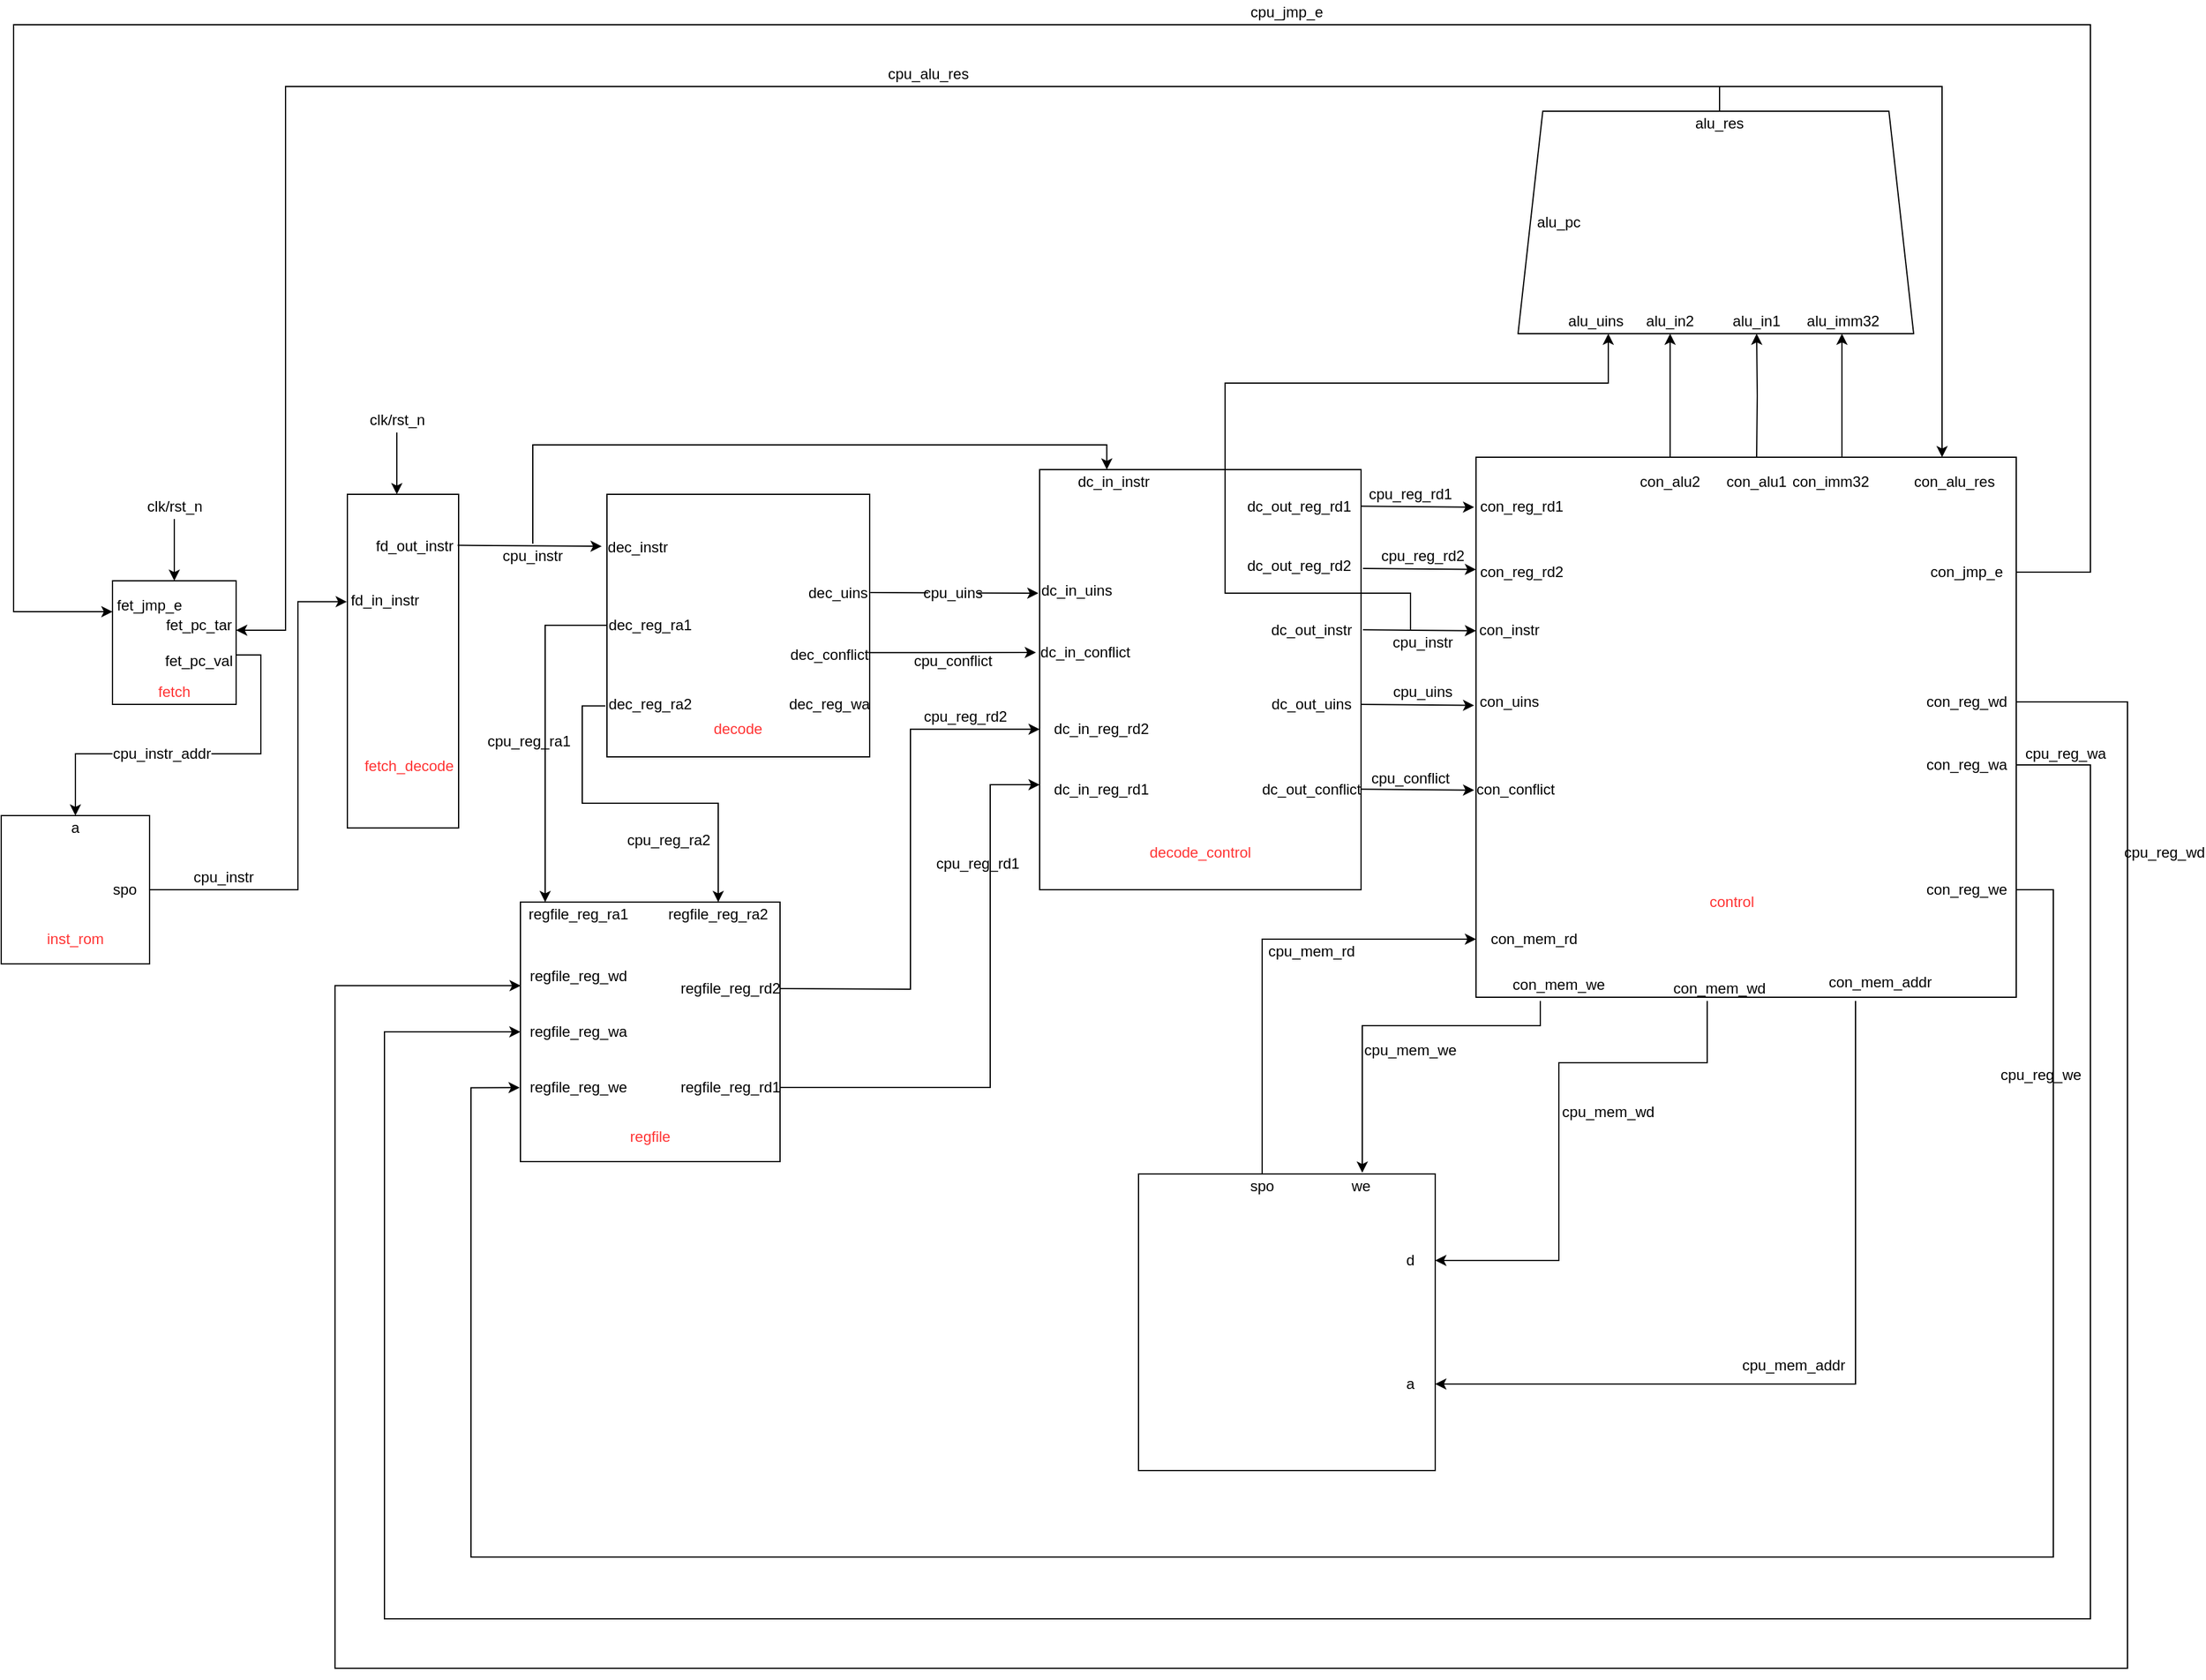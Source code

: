 <mxfile version="15.0.4" type="github">
  <diagram id="tooN1c1qDwqxYIr9J-vJ" name="Page-1">
    <mxGraphModel dx="2466" dy="2239" grid="1" gridSize="10" guides="1" tooltips="1" connect="1" arrows="1" fold="1" page="1" pageScale="1" pageWidth="827" pageHeight="1169" math="0" shadow="0">
      <root>
        <mxCell id="0" />
        <mxCell id="1" parent="0" />
        <mxCell id="MbVRnHVSaUQfbClzgoed-588" value="" style="shape=trapezoid;perimeter=trapezoidPerimeter;whiteSpace=wrap;html=1;fixedSize=1;fillColor=#FFFFFF;" vertex="1" parent="1">
          <mxGeometry x="1397" y="-300" width="320" height="180" as="geometry" />
        </mxCell>
        <mxCell id="MbVRnHVSaUQfbClzgoed-1" value="" style="whiteSpace=wrap;html=1;aspect=fixed;" vertex="1" parent="1">
          <mxGeometry x="260" y="80" width="100" height="100" as="geometry" />
        </mxCell>
        <mxCell id="MbVRnHVSaUQfbClzgoed-458" style="edgeStyle=orthogonalEdgeStyle;rounded=0;orthogonalLoop=1;jettySize=auto;html=1;entryX=0.5;entryY=0;entryDx=0;entryDy=0;" edge="1" parent="1" target="MbVRnHVSaUQfbClzgoed-446">
          <mxGeometry relative="1" as="geometry">
            <mxPoint x="360" y="140" as="sourcePoint" />
            <Array as="points">
              <mxPoint x="360" y="140" />
              <mxPoint x="380" y="140" />
              <mxPoint x="380" y="220" />
              <mxPoint x="230" y="220" />
            </Array>
          </mxGeometry>
        </mxCell>
        <mxCell id="MbVRnHVSaUQfbClzgoed-437" value="fet_pc_val" style="text;html=1;strokeColor=none;fillColor=none;align=center;verticalAlign=middle;whiteSpace=wrap;rounded=0;" vertex="1" parent="1">
          <mxGeometry x="310" y="135" width="40" height="20" as="geometry" />
        </mxCell>
        <mxCell id="MbVRnHVSaUQfbClzgoed-438" value="" style="endArrow=classic;html=1;entryX=0.5;entryY=0;entryDx=0;entryDy=0;" edge="1" parent="1" source="MbVRnHVSaUQfbClzgoed-439" target="MbVRnHVSaUQfbClzgoed-1">
          <mxGeometry width="50" height="50" relative="1" as="geometry">
            <mxPoint x="325" y="40" as="sourcePoint" />
            <mxPoint x="350" y="20" as="targetPoint" />
          </mxGeometry>
        </mxCell>
        <mxCell id="MbVRnHVSaUQfbClzgoed-439" value="clk/rst_n" style="text;html=1;align=center;verticalAlign=middle;resizable=0;points=[];autosize=1;strokeColor=none;" vertex="1" parent="1">
          <mxGeometry x="280" y="10" width="60" height="20" as="geometry" />
        </mxCell>
        <mxCell id="MbVRnHVSaUQfbClzgoed-440" value="&lt;font color=&quot;#ff3333&quot;&gt;fetch&lt;/font&gt;" style="text;html=1;strokeColor=none;fillColor=none;align=center;verticalAlign=middle;whiteSpace=wrap;rounded=0;" vertex="1" parent="1">
          <mxGeometry x="290" y="160" width="40" height="20" as="geometry" />
        </mxCell>
        <mxCell id="MbVRnHVSaUQfbClzgoed-442" value="" style="rounded=0;whiteSpace=wrap;html=1;" vertex="1" parent="1">
          <mxGeometry x="450" y="10" width="90" height="270" as="geometry" />
        </mxCell>
        <mxCell id="MbVRnHVSaUQfbClzgoed-443" value="&lt;span style=&quot;color: rgb(255 , 51 , 51)&quot;&gt;fetch_decode&lt;/span&gt;" style="text;html=1;strokeColor=none;fillColor=none;align=center;verticalAlign=middle;whiteSpace=wrap;rounded=0;" vertex="1" parent="1">
          <mxGeometry x="480" y="220" width="40" height="20" as="geometry" />
        </mxCell>
        <mxCell id="MbVRnHVSaUQfbClzgoed-444" value="fd_in_instr" style="text;html=1;strokeColor=none;fillColor=none;align=center;verticalAlign=middle;whiteSpace=wrap;rounded=0;" vertex="1" parent="1">
          <mxGeometry x="456" y="86" width="49" height="20" as="geometry" />
        </mxCell>
        <mxCell id="MbVRnHVSaUQfbClzgoed-446" value="" style="whiteSpace=wrap;html=1;aspect=fixed;" vertex="1" parent="1">
          <mxGeometry x="170" y="270" width="120" height="120" as="geometry" />
        </mxCell>
        <mxCell id="MbVRnHVSaUQfbClzgoed-448" value="&lt;span style=&quot;color: rgb(255 , 51 , 51)&quot;&gt;inst_rom&lt;/span&gt;" style="text;html=1;strokeColor=none;fillColor=none;align=center;verticalAlign=middle;whiteSpace=wrap;rounded=0;" vertex="1" parent="1">
          <mxGeometry x="210" y="360" width="40" height="20" as="geometry" />
        </mxCell>
        <mxCell id="MbVRnHVSaUQfbClzgoed-449" value="&lt;span style=&quot;background-color: rgb(255 , 255 , 255)&quot;&gt;cpu_instr&lt;/span&gt;" style="text;html=1;strokeColor=none;fillColor=none;align=center;verticalAlign=middle;whiteSpace=wrap;rounded=0;" vertex="1" parent="1">
          <mxGeometry x="330" y="310" width="40" height="20" as="geometry" />
        </mxCell>
        <mxCell id="MbVRnHVSaUQfbClzgoed-450" value="" style="endArrow=classic;html=1;entryX=0.5;entryY=0;entryDx=0;entryDy=0;" edge="1" parent="1" source="MbVRnHVSaUQfbClzgoed-451">
          <mxGeometry width="50" height="50" relative="1" as="geometry">
            <mxPoint x="505" y="-30" as="sourcePoint" />
            <mxPoint x="490" y="10" as="targetPoint" />
          </mxGeometry>
        </mxCell>
        <mxCell id="MbVRnHVSaUQfbClzgoed-451" value="clk/rst_n" style="text;html=1;align=center;verticalAlign=middle;resizable=0;points=[];autosize=1;strokeColor=none;" vertex="1" parent="1">
          <mxGeometry x="460" y="-60" width="60" height="20" as="geometry" />
        </mxCell>
        <mxCell id="MbVRnHVSaUQfbClzgoed-454" value="fd_out_instr" style="text;html=1;strokeColor=none;fillColor=none;align=center;verticalAlign=middle;whiteSpace=wrap;rounded=0;" vertex="1" parent="1">
          <mxGeometry x="489" y="40" width="31" height="23" as="geometry" />
        </mxCell>
        <mxCell id="MbVRnHVSaUQfbClzgoed-501" style="edgeStyle=orthogonalEdgeStyle;rounded=0;orthogonalLoop=1;jettySize=auto;html=1;exitX=1;exitY=0.5;exitDx=0;exitDy=0;entryX=-0.005;entryY=0.322;entryDx=0;entryDy=0;entryPerimeter=0;" edge="1" parent="1" source="MbVRnHVSaUQfbClzgoed-459" target="MbVRnHVSaUQfbClzgoed-442">
          <mxGeometry relative="1" as="geometry">
            <Array as="points">
              <mxPoint x="410" y="330" />
              <mxPoint x="410" y="97" />
            </Array>
          </mxGeometry>
        </mxCell>
        <mxCell id="MbVRnHVSaUQfbClzgoed-459" value="spo" style="text;html=1;strokeColor=none;fillColor=none;align=center;verticalAlign=middle;whiteSpace=wrap;rounded=0;" vertex="1" parent="1">
          <mxGeometry x="250" y="320" width="40" height="20" as="geometry" />
        </mxCell>
        <mxCell id="MbVRnHVSaUQfbClzgoed-460" value="a" style="text;html=1;strokeColor=none;fillColor=none;align=center;verticalAlign=middle;whiteSpace=wrap;rounded=0;" vertex="1" parent="1">
          <mxGeometry x="210" y="270" width="40" height="20" as="geometry" />
        </mxCell>
        <mxCell id="MbVRnHVSaUQfbClzgoed-461" value="&lt;span style=&quot;background-color: rgb(255 , 255 , 255)&quot;&gt;cpu_instr_addr&lt;/span&gt;" style="text;html=1;strokeColor=none;fillColor=none;align=center;verticalAlign=middle;whiteSpace=wrap;rounded=0;" vertex="1" parent="1">
          <mxGeometry x="280" y="210" width="40" height="20" as="geometry" />
        </mxCell>
        <mxCell id="MbVRnHVSaUQfbClzgoed-463" value="" style="whiteSpace=wrap;html=1;aspect=fixed;" vertex="1" parent="1">
          <mxGeometry x="660" y="10" width="212.5" height="212.5" as="geometry" />
        </mxCell>
        <mxCell id="MbVRnHVSaUQfbClzgoed-464" value="&lt;font color=&quot;#ff3333&quot;&gt;decode&lt;/font&gt;" style="text;html=1;strokeColor=none;fillColor=none;align=center;verticalAlign=middle;whiteSpace=wrap;rounded=0;" vertex="1" parent="1">
          <mxGeometry x="746.25" y="190" width="40" height="20" as="geometry" />
        </mxCell>
        <mxCell id="MbVRnHVSaUQfbClzgoed-465" value="dec_instr" style="text;html=1;strokeColor=none;fillColor=none;align=center;verticalAlign=middle;whiteSpace=wrap;rounded=0;" vertex="1" parent="1">
          <mxGeometry x="670" y="43" width="30" height="20" as="geometry" />
        </mxCell>
        <mxCell id="MbVRnHVSaUQfbClzgoed-466" value="dec_reg_wa" style="text;html=1;strokeColor=none;fillColor=none;align=center;verticalAlign=middle;whiteSpace=wrap;rounded=0;" vertex="1" parent="1">
          <mxGeometry x="820" y="170" width="40" height="20" as="geometry" />
        </mxCell>
        <mxCell id="MbVRnHVSaUQfbClzgoed-510" style="edgeStyle=orthogonalEdgeStyle;rounded=0;orthogonalLoop=1;jettySize=auto;html=1;" edge="1" parent="1">
          <mxGeometry relative="1" as="geometry">
            <mxPoint x="660" y="116" as="sourcePoint" />
            <mxPoint x="610" y="340" as="targetPoint" />
            <Array as="points">
              <mxPoint x="610" y="116" />
              <mxPoint x="610" y="340" />
            </Array>
          </mxGeometry>
        </mxCell>
        <mxCell id="MbVRnHVSaUQfbClzgoed-467" value="dec_reg_ra1" style="text;html=1;strokeColor=none;fillColor=none;align=center;verticalAlign=middle;whiteSpace=wrap;rounded=0;" vertex="1" parent="1">
          <mxGeometry x="675" y="106" width="40" height="20" as="geometry" />
        </mxCell>
        <mxCell id="MbVRnHVSaUQfbClzgoed-511" style="edgeStyle=orthogonalEdgeStyle;rounded=0;orthogonalLoop=1;jettySize=auto;html=1;entryX=0.5;entryY=0;entryDx=0;entryDy=0;exitX=-0.006;exitY=0.806;exitDx=0;exitDy=0;exitPerimeter=0;" edge="1" parent="1" source="MbVRnHVSaUQfbClzgoed-463" target="MbVRnHVSaUQfbClzgoed-481">
          <mxGeometry relative="1" as="geometry">
            <Array as="points">
              <mxPoint x="640" y="181" />
              <mxPoint x="640" y="260" />
              <mxPoint x="750" y="260" />
            </Array>
          </mxGeometry>
        </mxCell>
        <mxCell id="MbVRnHVSaUQfbClzgoed-468" value="dec_reg_ra2" style="text;html=1;strokeColor=none;fillColor=none;align=center;verticalAlign=middle;whiteSpace=wrap;rounded=0;" vertex="1" parent="1">
          <mxGeometry x="675" y="170" width="40" height="20" as="geometry" />
        </mxCell>
        <mxCell id="MbVRnHVSaUQfbClzgoed-555" style="edgeStyle=orthogonalEdgeStyle;rounded=0;orthogonalLoop=1;jettySize=auto;html=1;exitX=1.003;exitY=0.374;exitDx=0;exitDy=0;exitPerimeter=0;" edge="1" parent="1" source="MbVRnHVSaUQfbClzgoed-463">
          <mxGeometry relative="1" as="geometry">
            <mxPoint x="880" y="90" as="sourcePoint" />
            <mxPoint x="1009" y="90" as="targetPoint" />
            <Array as="points">
              <mxPoint x="1009" y="90" />
            </Array>
          </mxGeometry>
        </mxCell>
        <mxCell id="MbVRnHVSaUQfbClzgoed-470" value="dec_uins" style="text;html=1;strokeColor=none;fillColor=none;align=center;verticalAlign=middle;whiteSpace=wrap;rounded=0;" vertex="1" parent="1">
          <mxGeometry x="827" y="80" width="40" height="20" as="geometry" />
        </mxCell>
        <mxCell id="MbVRnHVSaUQfbClzgoed-556" style="edgeStyle=orthogonalEdgeStyle;rounded=0;orthogonalLoop=1;jettySize=auto;html=1;exitX=0.996;exitY=0.603;exitDx=0;exitDy=0;exitPerimeter=0;" edge="1" parent="1" source="MbVRnHVSaUQfbClzgoed-463">
          <mxGeometry relative="1" as="geometry">
            <mxPoint x="880" y="140" as="sourcePoint" />
            <mxPoint x="1007" y="138" as="targetPoint" />
            <Array as="points">
              <mxPoint x="1007" y="138" />
            </Array>
          </mxGeometry>
        </mxCell>
        <mxCell id="MbVRnHVSaUQfbClzgoed-472" value="dec_conflict" style="text;html=1;strokeColor=none;fillColor=none;align=center;verticalAlign=middle;whiteSpace=wrap;rounded=0;" vertex="1" parent="1">
          <mxGeometry x="820" y="130" width="40" height="20" as="geometry" />
        </mxCell>
        <mxCell id="MbVRnHVSaUQfbClzgoed-473" value="" style="rounded=0;whiteSpace=wrap;html=1;" vertex="1" parent="1">
          <mxGeometry x="1010" y="-10" width="260" height="340" as="geometry" />
        </mxCell>
        <mxCell id="MbVRnHVSaUQfbClzgoed-474" value="" style="whiteSpace=wrap;html=1;aspect=fixed;" vertex="1" parent="1">
          <mxGeometry x="1363" y="-20" width="437" height="437" as="geometry" />
        </mxCell>
        <mxCell id="MbVRnHVSaUQfbClzgoed-476" value="" style="whiteSpace=wrap;html=1;aspect=fixed;" vertex="1" parent="1">
          <mxGeometry x="590" y="340" width="210" height="210" as="geometry" />
        </mxCell>
        <mxCell id="MbVRnHVSaUQfbClzgoed-479" value="&lt;font color=&quot;#ff3333&quot;&gt;regfile&lt;/font&gt;" style="text;html=1;strokeColor=none;fillColor=none;align=center;verticalAlign=middle;whiteSpace=wrap;rounded=0;" vertex="1" parent="1">
          <mxGeometry x="675" y="520" width="40" height="20" as="geometry" />
        </mxCell>
        <mxCell id="MbVRnHVSaUQfbClzgoed-480" value="regfile_reg_ra1" style="text;html=1;strokeColor=none;fillColor=none;align=center;verticalAlign=middle;whiteSpace=wrap;rounded=0;" vertex="1" parent="1">
          <mxGeometry x="617" y="340" width="40" height="20" as="geometry" />
        </mxCell>
        <mxCell id="MbVRnHVSaUQfbClzgoed-481" value="regfile_reg_ra2" style="text;html=1;strokeColor=none;fillColor=none;align=center;verticalAlign=middle;whiteSpace=wrap;rounded=0;" vertex="1" parent="1">
          <mxGeometry x="730" y="340" width="40" height="20" as="geometry" />
        </mxCell>
        <mxCell id="MbVRnHVSaUQfbClzgoed-482" value="regfile_reg_we" style="text;html=1;strokeColor=none;fillColor=none;align=center;verticalAlign=middle;whiteSpace=wrap;rounded=0;" vertex="1" parent="1">
          <mxGeometry x="617" y="480" width="40" height="20" as="geometry" />
        </mxCell>
        <mxCell id="MbVRnHVSaUQfbClzgoed-483" value="regfile_reg_wd" style="text;html=1;strokeColor=none;fillColor=none;align=center;verticalAlign=middle;whiteSpace=wrap;rounded=0;" vertex="1" parent="1">
          <mxGeometry x="617" y="390" width="40" height="20" as="geometry" />
        </mxCell>
        <mxCell id="MbVRnHVSaUQfbClzgoed-613" style="edgeStyle=orthogonalEdgeStyle;rounded=0;orthogonalLoop=1;jettySize=auto;html=1;entryX=0;entryY=0.75;entryDx=0;entryDy=0;" edge="1" parent="1" target="MbVRnHVSaUQfbClzgoed-473">
          <mxGeometry relative="1" as="geometry">
            <mxPoint x="800" y="490" as="sourcePoint" />
            <Array as="points">
              <mxPoint x="970" y="490" />
              <mxPoint x="970" y="245" />
            </Array>
          </mxGeometry>
        </mxCell>
        <mxCell id="MbVRnHVSaUQfbClzgoed-484" value="regfile_reg_rd1" style="text;html=1;strokeColor=none;fillColor=none;align=center;verticalAlign=middle;whiteSpace=wrap;rounded=0;" vertex="1" parent="1">
          <mxGeometry x="740" y="480" width="40" height="20" as="geometry" />
        </mxCell>
        <mxCell id="MbVRnHVSaUQfbClzgoed-612" style="edgeStyle=orthogonalEdgeStyle;rounded=0;orthogonalLoop=1;jettySize=auto;html=1;entryX=0;entryY=0.618;entryDx=0;entryDy=0;entryPerimeter=0;" edge="1" parent="1" target="MbVRnHVSaUQfbClzgoed-473">
          <mxGeometry relative="1" as="geometry">
            <mxPoint x="800" y="410" as="sourcePoint" />
          </mxGeometry>
        </mxCell>
        <mxCell id="MbVRnHVSaUQfbClzgoed-485" value="regfile_reg_rd2" style="text;html=1;strokeColor=none;fillColor=none;align=center;verticalAlign=middle;whiteSpace=wrap;rounded=0;" vertex="1" parent="1">
          <mxGeometry x="740" y="400" width="40" height="20" as="geometry" />
        </mxCell>
        <mxCell id="MbVRnHVSaUQfbClzgoed-486" value="regfile_reg_wa" style="text;html=1;strokeColor=none;fillColor=none;align=center;verticalAlign=middle;whiteSpace=wrap;rounded=0;" vertex="1" parent="1">
          <mxGeometry x="617" y="435" width="40" height="20" as="geometry" />
        </mxCell>
        <mxCell id="MbVRnHVSaUQfbClzgoed-498" value="" style="endArrow=classic;html=1;exitX=0.991;exitY=0.153;exitDx=0;exitDy=0;exitPerimeter=0;entryX=-0.02;entryY=0.198;entryDx=0;entryDy=0;entryPerimeter=0;" edge="1" parent="1" source="MbVRnHVSaUQfbClzgoed-442" target="MbVRnHVSaUQfbClzgoed-463">
          <mxGeometry width="50" height="50" relative="1" as="geometry">
            <mxPoint x="640" y="130" as="sourcePoint" />
            <mxPoint x="690" y="80" as="targetPoint" />
          </mxGeometry>
        </mxCell>
        <mxCell id="MbVRnHVSaUQfbClzgoed-557" style="edgeStyle=orthogonalEdgeStyle;rounded=0;orthogonalLoop=1;jettySize=auto;html=1;entryX=0.209;entryY=0;entryDx=0;entryDy=0;entryPerimeter=0;" edge="1" parent="1" source="MbVRnHVSaUQfbClzgoed-499" target="MbVRnHVSaUQfbClzgoed-473">
          <mxGeometry relative="1" as="geometry">
            <Array as="points">
              <mxPoint x="600" y="-30" />
              <mxPoint x="1064" y="-30" />
            </Array>
          </mxGeometry>
        </mxCell>
        <mxCell id="MbVRnHVSaUQfbClzgoed-499" value="&lt;span style=&quot;background-color: rgb(255 , 255 , 255)&quot;&gt;cpu_instr&lt;/span&gt;" style="text;html=1;strokeColor=none;fillColor=none;align=center;verticalAlign=middle;whiteSpace=wrap;rounded=0;" vertex="1" parent="1">
          <mxGeometry x="580" y="50" width="40" height="20" as="geometry" />
        </mxCell>
        <mxCell id="MbVRnHVSaUQfbClzgoed-517" value="&lt;font color=&quot;#ff3333&quot;&gt;decode_control&lt;/font&gt;" style="text;html=1;strokeColor=none;fillColor=none;align=center;verticalAlign=middle;whiteSpace=wrap;rounded=0;" vertex="1" parent="1">
          <mxGeometry x="1120" y="290" width="40" height="20" as="geometry" />
        </mxCell>
        <mxCell id="MbVRnHVSaUQfbClzgoed-518" value="&lt;font color=&quot;#ff3333&quot;&gt;control&lt;/font&gt;" style="text;html=1;strokeColor=none;fillColor=none;align=center;verticalAlign=middle;whiteSpace=wrap;rounded=0;" vertex="1" parent="1">
          <mxGeometry x="1550" y="330" width="40" height="20" as="geometry" />
        </mxCell>
        <mxCell id="MbVRnHVSaUQfbClzgoed-519" value="dc_in_instr" style="text;html=1;strokeColor=none;fillColor=none;align=center;verticalAlign=middle;whiteSpace=wrap;rounded=0;" vertex="1" parent="1">
          <mxGeometry x="1050" y="-10" width="40" height="20" as="geometry" />
        </mxCell>
        <mxCell id="MbVRnHVSaUQfbClzgoed-598" style="edgeStyle=orthogonalEdgeStyle;rounded=0;orthogonalLoop=1;jettySize=auto;html=1;entryX=0.75;entryY=1;entryDx=0;entryDy=0;" edge="1" parent="1" target="MbVRnHVSaUQfbClzgoed-551">
          <mxGeometry relative="1" as="geometry">
            <mxPoint x="1310" y="120" as="sourcePoint" />
            <Array as="points">
              <mxPoint x="1310" y="90" />
              <mxPoint x="1160" y="90" />
              <mxPoint x="1160" y="-80" />
              <mxPoint x="1470" y="-80" />
            </Array>
          </mxGeometry>
        </mxCell>
        <mxCell id="MbVRnHVSaUQfbClzgoed-520" value="dc_out_instr" style="text;html=1;strokeColor=none;fillColor=none;align=center;verticalAlign=middle;whiteSpace=wrap;rounded=0;" vertex="1" parent="1">
          <mxGeometry x="1210" y="110" width="40" height="20" as="geometry" />
        </mxCell>
        <mxCell id="MbVRnHVSaUQfbClzgoed-521" value="dc_in_uins" style="text;html=1;strokeColor=none;fillColor=none;align=center;verticalAlign=middle;whiteSpace=wrap;rounded=0;" vertex="1" parent="1">
          <mxGeometry x="1020" y="78" width="40" height="20" as="geometry" />
        </mxCell>
        <mxCell id="MbVRnHVSaUQfbClzgoed-522" value="dc_out_uins" style="text;html=1;strokeColor=none;fillColor=none;align=center;verticalAlign=middle;whiteSpace=wrap;rounded=0;" vertex="1" parent="1">
          <mxGeometry x="1210" y="170" width="40" height="20" as="geometry" />
        </mxCell>
        <mxCell id="MbVRnHVSaUQfbClzgoed-523" value="dc_in_conflict" style="text;html=1;strokeColor=none;fillColor=none;align=center;verticalAlign=middle;whiteSpace=wrap;rounded=0;" vertex="1" parent="1">
          <mxGeometry x="1027" y="128.25" width="40" height="20" as="geometry" />
        </mxCell>
        <mxCell id="MbVRnHVSaUQfbClzgoed-524" value="dc_out_conflict" style="text;html=1;strokeColor=none;fillColor=none;align=center;verticalAlign=middle;whiteSpace=wrap;rounded=0;" vertex="1" parent="1">
          <mxGeometry x="1210" y="239" width="40" height="20" as="geometry" />
        </mxCell>
        <mxCell id="MbVRnHVSaUQfbClzgoed-526" value="dc_in_reg_rd1" style="text;html=1;strokeColor=none;fillColor=none;align=center;verticalAlign=middle;whiteSpace=wrap;rounded=0;" vertex="1" parent="1">
          <mxGeometry x="1040" y="239" width="40" height="20" as="geometry" />
        </mxCell>
        <mxCell id="MbVRnHVSaUQfbClzgoed-527" value="dc_in_reg_rd2" style="text;html=1;strokeColor=none;fillColor=none;align=center;verticalAlign=middle;whiteSpace=wrap;rounded=0;" vertex="1" parent="1">
          <mxGeometry x="1040" y="190" width="40" height="20" as="geometry" />
        </mxCell>
        <mxCell id="MbVRnHVSaUQfbClzgoed-528" value="dc_out_reg_rd1" style="text;html=1;strokeColor=none;fillColor=none;align=center;verticalAlign=middle;whiteSpace=wrap;rounded=0;" vertex="1" parent="1">
          <mxGeometry x="1200" y="10" width="40" height="20" as="geometry" />
        </mxCell>
        <mxCell id="MbVRnHVSaUQfbClzgoed-529" value="dc_out_reg_rd2" style="text;html=1;strokeColor=none;fillColor=none;align=center;verticalAlign=middle;whiteSpace=wrap;rounded=0;" vertex="1" parent="1">
          <mxGeometry x="1200" y="58" width="40" height="20" as="geometry" />
        </mxCell>
        <mxCell id="MbVRnHVSaUQfbClzgoed-530" value="con_instr" style="text;html=1;strokeColor=none;fillColor=none;align=center;verticalAlign=middle;whiteSpace=wrap;rounded=0;" vertex="1" parent="1">
          <mxGeometry x="1370" y="110" width="40" height="20" as="geometry" />
        </mxCell>
        <mxCell id="MbVRnHVSaUQfbClzgoed-531" value="con_uins" style="text;html=1;strokeColor=none;fillColor=none;align=center;verticalAlign=middle;whiteSpace=wrap;rounded=0;" vertex="1" parent="1">
          <mxGeometry x="1370" y="168.25" width="40" height="20" as="geometry" />
        </mxCell>
        <mxCell id="MbVRnHVSaUQfbClzgoed-532" value="con_reg_rd1" style="text;html=1;strokeColor=none;fillColor=none;align=center;verticalAlign=middle;whiteSpace=wrap;rounded=0;" vertex="1" parent="1">
          <mxGeometry x="1380" y="10" width="40" height="20" as="geometry" />
        </mxCell>
        <mxCell id="MbVRnHVSaUQfbClzgoed-533" value="con_reg_rd2" style="text;html=1;strokeColor=none;fillColor=none;align=center;verticalAlign=middle;whiteSpace=wrap;rounded=0;" vertex="1" parent="1">
          <mxGeometry x="1380" y="63" width="40" height="20" as="geometry" />
        </mxCell>
        <mxCell id="MbVRnHVSaUQfbClzgoed-534" value="con_conflict" style="text;html=1;strokeColor=none;fillColor=none;align=center;verticalAlign=middle;whiteSpace=wrap;rounded=0;" vertex="1" parent="1">
          <mxGeometry x="1375" y="239" width="40" height="20" as="geometry" />
        </mxCell>
        <mxCell id="MbVRnHVSaUQfbClzgoed-535" value="con_mem_rd" style="text;html=1;strokeColor=none;fillColor=none;align=center;verticalAlign=middle;whiteSpace=wrap;rounded=0;" vertex="1" parent="1">
          <mxGeometry x="1390" y="360" width="40" height="20" as="geometry" />
        </mxCell>
        <mxCell id="MbVRnHVSaUQfbClzgoed-536" value="con_alu_res" style="text;html=1;strokeColor=none;fillColor=none;align=center;verticalAlign=middle;whiteSpace=wrap;rounded=0;" vertex="1" parent="1">
          <mxGeometry x="1730" y="-10" width="40" height="20" as="geometry" />
        </mxCell>
        <mxCell id="MbVRnHVSaUQfbClzgoed-605" style="edgeStyle=orthogonalEdgeStyle;rounded=0;orthogonalLoop=1;jettySize=auto;html=1;entryX=1;entryY=0.5;entryDx=0;entryDy=0;exitX=0;exitY=1;exitDx=0;exitDy=0;" edge="1" parent="1" source="MbVRnHVSaUQfbClzgoed-537" target="MbVRnHVSaUQfbClzgoed-572">
          <mxGeometry relative="1" as="geometry">
            <Array as="points">
              <mxPoint x="1670" y="730" />
            </Array>
          </mxGeometry>
        </mxCell>
        <mxCell id="MbVRnHVSaUQfbClzgoed-537" value="con_mem_addr" style="text;html=1;strokeColor=none;fillColor=none;align=center;verticalAlign=middle;whiteSpace=wrap;rounded=0;" vertex="1" parent="1">
          <mxGeometry x="1670" y="390" width="40" height="30" as="geometry" />
        </mxCell>
        <mxCell id="MbVRnHVSaUQfbClzgoed-599" style="edgeStyle=orthogonalEdgeStyle;rounded=0;orthogonalLoop=1;jettySize=auto;html=1;" edge="1" parent="1">
          <mxGeometry relative="1" as="geometry">
            <mxPoint x="1415" y="420" as="sourcePoint" />
            <mxPoint x="1271" y="559" as="targetPoint" />
            <Array as="points">
              <mxPoint x="1415" y="440" />
              <mxPoint x="1271" y="440" />
            </Array>
          </mxGeometry>
        </mxCell>
        <mxCell id="MbVRnHVSaUQfbClzgoed-538" value="con_mem_we" style="text;html=1;strokeColor=none;fillColor=none;align=center;verticalAlign=middle;whiteSpace=wrap;rounded=0;" vertex="1" parent="1">
          <mxGeometry x="1410" y="397" width="40" height="20" as="geometry" />
        </mxCell>
        <mxCell id="MbVRnHVSaUQfbClzgoed-618" style="edgeStyle=orthogonalEdgeStyle;rounded=0;orthogonalLoop=1;jettySize=auto;html=1;entryX=-0.003;entryY=0.715;entryDx=0;entryDy=0;entryPerimeter=0;" edge="1" parent="1" target="MbVRnHVSaUQfbClzgoed-476">
          <mxGeometry relative="1" as="geometry">
            <mxPoint x="1800" y="330" as="sourcePoint" />
            <Array as="points">
              <mxPoint x="1830" y="330" />
              <mxPoint x="1830" y="870" />
              <mxPoint x="550" y="870" />
              <mxPoint x="550" y="490" />
            </Array>
          </mxGeometry>
        </mxCell>
        <mxCell id="MbVRnHVSaUQfbClzgoed-540" value="con_reg_we" style="text;html=1;strokeColor=none;fillColor=none;align=center;verticalAlign=middle;whiteSpace=wrap;rounded=0;" vertex="1" parent="1">
          <mxGeometry x="1740" y="320" width="40" height="20" as="geometry" />
        </mxCell>
        <mxCell id="MbVRnHVSaUQfbClzgoed-616" style="edgeStyle=orthogonalEdgeStyle;rounded=0;orthogonalLoop=1;jettySize=auto;html=1;entryX=0.001;entryY=0.322;entryDx=0;entryDy=0;entryPerimeter=0;" edge="1" parent="1" target="MbVRnHVSaUQfbClzgoed-476">
          <mxGeometry relative="1" as="geometry">
            <mxPoint x="1800" y="178" as="sourcePoint" />
            <Array as="points">
              <mxPoint x="1890" y="178" />
              <mxPoint x="1890" y="960" />
              <mxPoint x="440" y="960" />
              <mxPoint x="440" y="408" />
            </Array>
          </mxGeometry>
        </mxCell>
        <mxCell id="MbVRnHVSaUQfbClzgoed-541" value="con_reg_wd" style="text;html=1;strokeColor=none;fillColor=none;align=center;verticalAlign=middle;whiteSpace=wrap;rounded=0;" vertex="1" parent="1">
          <mxGeometry x="1740" y="168.25" width="40" height="20" as="geometry" />
        </mxCell>
        <mxCell id="MbVRnHVSaUQfbClzgoed-617" style="edgeStyle=orthogonalEdgeStyle;rounded=0;orthogonalLoop=1;jettySize=auto;html=1;entryX=0;entryY=0.5;entryDx=0;entryDy=0;" edge="1" parent="1" target="MbVRnHVSaUQfbClzgoed-476">
          <mxGeometry relative="1" as="geometry">
            <mxPoint x="1800" y="229" as="sourcePoint" />
            <Array as="points">
              <mxPoint x="1860" y="229" />
              <mxPoint x="1860" y="920" />
              <mxPoint x="480" y="920" />
              <mxPoint x="480" y="445" />
            </Array>
          </mxGeometry>
        </mxCell>
        <mxCell id="MbVRnHVSaUQfbClzgoed-542" value="con_reg_wa" style="text;html=1;strokeColor=none;fillColor=none;align=center;verticalAlign=middle;whiteSpace=wrap;rounded=0;" vertex="1" parent="1">
          <mxGeometry x="1740" y="219" width="40" height="20" as="geometry" />
        </mxCell>
        <mxCell id="MbVRnHVSaUQfbClzgoed-607" style="edgeStyle=orthogonalEdgeStyle;rounded=0;orthogonalLoop=1;jettySize=auto;html=1;entryX=0;entryY=0.25;entryDx=0;entryDy=0;" edge="1" parent="1" target="MbVRnHVSaUQfbClzgoed-1">
          <mxGeometry relative="1" as="geometry">
            <mxPoint x="1800" y="73" as="sourcePoint" />
            <Array as="points">
              <mxPoint x="1860" y="73" />
              <mxPoint x="1860" y="-370" />
              <mxPoint x="180" y="-370" />
              <mxPoint x="180" y="105" />
            </Array>
          </mxGeometry>
        </mxCell>
        <mxCell id="MbVRnHVSaUQfbClzgoed-543" value="con_jmp_e" style="text;html=1;strokeColor=none;fillColor=none;align=center;verticalAlign=middle;whiteSpace=wrap;rounded=0;" vertex="1" parent="1">
          <mxGeometry x="1740" y="63" width="40" height="20" as="geometry" />
        </mxCell>
        <mxCell id="MbVRnHVSaUQfbClzgoed-590" style="edgeStyle=orthogonalEdgeStyle;rounded=0;orthogonalLoop=1;jettySize=auto;html=1;entryX=0.5;entryY=1;entryDx=0;entryDy=0;" edge="1" parent="1" target="MbVRnHVSaUQfbClzgoed-549">
          <mxGeometry relative="1" as="geometry">
            <mxPoint x="1590" y="-20" as="sourcePoint" />
          </mxGeometry>
        </mxCell>
        <mxCell id="MbVRnHVSaUQfbClzgoed-544" value="con_alu1" style="text;html=1;strokeColor=none;fillColor=none;align=center;verticalAlign=middle;whiteSpace=wrap;rounded=0;" vertex="1" parent="1">
          <mxGeometry x="1570" y="-10" width="40" height="20" as="geometry" />
        </mxCell>
        <mxCell id="MbVRnHVSaUQfbClzgoed-545" value="con_alu2" style="text;html=1;strokeColor=none;fillColor=none;align=center;verticalAlign=middle;whiteSpace=wrap;rounded=0;" vertex="1" parent="1">
          <mxGeometry x="1500" y="-10" width="40" height="20" as="geometry" />
        </mxCell>
        <mxCell id="MbVRnHVSaUQfbClzgoed-589" style="edgeStyle=orthogonalEdgeStyle;rounded=0;orthogonalLoop=1;jettySize=auto;html=1;entryX=0.25;entryY=1;entryDx=0;entryDy=0;" edge="1" parent="1">
          <mxGeometry relative="1" as="geometry">
            <mxPoint x="1659" y="-20" as="sourcePoint" />
            <mxPoint x="1659" y="-120" as="targetPoint" />
          </mxGeometry>
        </mxCell>
        <mxCell id="MbVRnHVSaUQfbClzgoed-546" value="con_imm32" style="text;html=1;strokeColor=none;fillColor=none;align=center;verticalAlign=middle;whiteSpace=wrap;rounded=0;" vertex="1" parent="1">
          <mxGeometry x="1630" y="-10" width="40" height="20" as="geometry" />
        </mxCell>
        <mxCell id="MbVRnHVSaUQfbClzgoed-547" value="alu_imm32" style="text;html=1;strokeColor=none;fillColor=none;align=center;verticalAlign=middle;whiteSpace=wrap;rounded=0;" vertex="1" parent="1">
          <mxGeometry x="1640" y="-140" width="40" height="20" as="geometry" />
        </mxCell>
        <mxCell id="MbVRnHVSaUQfbClzgoed-548" value="alu_pc" style="text;html=1;strokeColor=none;fillColor=none;align=center;verticalAlign=middle;whiteSpace=wrap;rounded=0;" vertex="1" parent="1">
          <mxGeometry x="1410" y="-220" width="40" height="20" as="geometry" />
        </mxCell>
        <mxCell id="MbVRnHVSaUQfbClzgoed-549" value="alu_in1" style="text;html=1;strokeColor=none;fillColor=none;align=center;verticalAlign=middle;whiteSpace=wrap;rounded=0;" vertex="1" parent="1">
          <mxGeometry x="1570" y="-140" width="40" height="20" as="geometry" />
        </mxCell>
        <mxCell id="MbVRnHVSaUQfbClzgoed-550" value="alu_in2" style="text;html=1;strokeColor=none;fillColor=none;align=center;verticalAlign=middle;whiteSpace=wrap;rounded=0;" vertex="1" parent="1">
          <mxGeometry x="1500" y="-140" width="40" height="20" as="geometry" />
        </mxCell>
        <mxCell id="MbVRnHVSaUQfbClzgoed-551" value="alu_uins" style="text;html=1;strokeColor=none;fillColor=none;align=center;verticalAlign=middle;whiteSpace=wrap;rounded=0;" vertex="1" parent="1">
          <mxGeometry x="1440" y="-140" width="40" height="20" as="geometry" />
        </mxCell>
        <mxCell id="MbVRnHVSaUQfbClzgoed-606" style="edgeStyle=orthogonalEdgeStyle;rounded=0;orthogonalLoop=1;jettySize=auto;html=1;" edge="1" parent="1" source="MbVRnHVSaUQfbClzgoed-552">
          <mxGeometry relative="1" as="geometry">
            <mxPoint x="1740" y="-20" as="targetPoint" />
            <Array as="points">
              <mxPoint x="1560" y="-320" />
              <mxPoint x="1740" y="-320" />
            </Array>
          </mxGeometry>
        </mxCell>
        <mxCell id="MbVRnHVSaUQfbClzgoed-609" style="edgeStyle=orthogonalEdgeStyle;rounded=0;orthogonalLoop=1;jettySize=auto;html=1;" edge="1" parent="1" source="MbVRnHVSaUQfbClzgoed-552">
          <mxGeometry relative="1" as="geometry">
            <mxPoint x="360" y="120" as="targetPoint" />
            <Array as="points">
              <mxPoint x="1560" y="-320" />
              <mxPoint x="400" y="-320" />
              <mxPoint x="400" y="120" />
              <mxPoint x="360" y="120" />
            </Array>
          </mxGeometry>
        </mxCell>
        <mxCell id="MbVRnHVSaUQfbClzgoed-552" value="alu_res" style="text;html=1;strokeColor=none;fillColor=none;align=center;verticalAlign=middle;whiteSpace=wrap;rounded=0;" vertex="1" parent="1">
          <mxGeometry x="1540" y="-300" width="40" height="20" as="geometry" />
        </mxCell>
        <mxCell id="MbVRnHVSaUQfbClzgoed-553" value="cpu_reg_ra1" style="text;html=1;strokeColor=none;fillColor=none;align=center;verticalAlign=middle;whiteSpace=wrap;rounded=0;" vertex="1" parent="1">
          <mxGeometry x="577" y="200" width="40" height="20" as="geometry" />
        </mxCell>
        <mxCell id="MbVRnHVSaUQfbClzgoed-554" value="cpu_reg_ra2" style="text;html=1;strokeColor=none;fillColor=none;align=center;verticalAlign=middle;whiteSpace=wrap;rounded=0;" vertex="1" parent="1">
          <mxGeometry x="690" y="280" width="40" height="20" as="geometry" />
        </mxCell>
        <mxCell id="MbVRnHVSaUQfbClzgoed-604" style="edgeStyle=orthogonalEdgeStyle;rounded=0;orthogonalLoop=1;jettySize=auto;html=1;entryX=1;entryY=0.5;entryDx=0;entryDy=0;" edge="1" parent="1" target="MbVRnHVSaUQfbClzgoed-573">
          <mxGeometry relative="1" as="geometry">
            <mxPoint x="1550" y="420" as="sourcePoint" />
            <Array as="points">
              <mxPoint x="1550" y="470" />
              <mxPoint x="1430" y="470" />
              <mxPoint x="1430" y="630" />
            </Array>
          </mxGeometry>
        </mxCell>
        <mxCell id="MbVRnHVSaUQfbClzgoed-561" value="con_mem_wd" style="text;html=1;strokeColor=none;fillColor=none;align=center;verticalAlign=middle;whiteSpace=wrap;rounded=0;" vertex="1" parent="1">
          <mxGeometry x="1540" y="400" width="40" height="20" as="geometry" />
        </mxCell>
        <mxCell id="MbVRnHVSaUQfbClzgoed-566" value="cpu_uins" style="text;html=1;strokeColor=none;fillColor=#FFFFFF;align=center;verticalAlign=middle;whiteSpace=wrap;rounded=0;" vertex="1" parent="1">
          <mxGeometry x="920" y="80" width="40" height="20" as="geometry" />
        </mxCell>
        <mxCell id="MbVRnHVSaUQfbClzgoed-567" value="cpu_conflict" style="text;html=1;strokeColor=none;fillColor=none;align=center;verticalAlign=middle;whiteSpace=wrap;rounded=0;" vertex="1" parent="1">
          <mxGeometry x="920" y="135" width="40" height="20" as="geometry" />
        </mxCell>
        <mxCell id="MbVRnHVSaUQfbClzgoed-568" value="cpu_reg_rd2" style="text;html=1;strokeColor=none;fillColor=none;align=center;verticalAlign=middle;whiteSpace=wrap;rounded=0;" vertex="1" parent="1">
          <mxGeometry x="930" y="180" width="40" height="20" as="geometry" />
        </mxCell>
        <mxCell id="MbVRnHVSaUQfbClzgoed-569" value="cpu_reg_rd1" style="text;html=1;strokeColor=none;fillColor=none;align=center;verticalAlign=middle;whiteSpace=wrap;rounded=0;" vertex="1" parent="1">
          <mxGeometry x="940" y="299" width="40" height="20" as="geometry" />
        </mxCell>
        <mxCell id="MbVRnHVSaUQfbClzgoed-570" value="" style="whiteSpace=wrap;html=1;aspect=fixed;fillColor=#FFFFFF;" vertex="1" parent="1">
          <mxGeometry x="1090" y="560" width="240" height="240" as="geometry" />
        </mxCell>
        <mxCell id="MbVRnHVSaUQfbClzgoed-572" value="a" style="text;html=1;strokeColor=none;fillColor=none;align=center;verticalAlign=middle;whiteSpace=wrap;rounded=0;" vertex="1" parent="1">
          <mxGeometry x="1290" y="720" width="40" height="20" as="geometry" />
        </mxCell>
        <mxCell id="MbVRnHVSaUQfbClzgoed-573" value="d" style="text;html=1;strokeColor=none;fillColor=none;align=center;verticalAlign=middle;whiteSpace=wrap;rounded=0;" vertex="1" parent="1">
          <mxGeometry x="1290" y="620" width="40" height="20" as="geometry" />
        </mxCell>
        <mxCell id="MbVRnHVSaUQfbClzgoed-574" value="we" style="text;html=1;strokeColor=none;fillColor=none;align=center;verticalAlign=middle;whiteSpace=wrap;rounded=0;" vertex="1" parent="1">
          <mxGeometry x="1250" y="560" width="40" height="20" as="geometry" />
        </mxCell>
        <mxCell id="MbVRnHVSaUQfbClzgoed-602" style="edgeStyle=orthogonalEdgeStyle;rounded=0;orthogonalLoop=1;jettySize=auto;html=1;exitX=0.5;exitY=0;exitDx=0;exitDy=0;" edge="1" parent="1" source="MbVRnHVSaUQfbClzgoed-575">
          <mxGeometry relative="1" as="geometry">
            <mxPoint x="1160" y="550" as="sourcePoint" />
            <mxPoint x="1363" y="370" as="targetPoint" />
            <Array as="points">
              <mxPoint x="1190" y="370" />
            </Array>
          </mxGeometry>
        </mxCell>
        <mxCell id="MbVRnHVSaUQfbClzgoed-575" value="spo" style="text;html=1;strokeColor=none;fillColor=none;align=center;verticalAlign=middle;whiteSpace=wrap;rounded=0;" vertex="1" parent="1">
          <mxGeometry x="1170" y="560" width="40" height="20" as="geometry" />
        </mxCell>
        <mxCell id="MbVRnHVSaUQfbClzgoed-576" style="edgeStyle=orthogonalEdgeStyle;rounded=0;orthogonalLoop=1;jettySize=auto;html=1;exitX=0.5;exitY=1;exitDx=0;exitDy=0;" edge="1" parent="1" source="MbVRnHVSaUQfbClzgoed-572" target="MbVRnHVSaUQfbClzgoed-572">
          <mxGeometry relative="1" as="geometry" />
        </mxCell>
        <mxCell id="MbVRnHVSaUQfbClzgoed-578" value="" style="endArrow=classic;html=1;fontFamily=Helvetica;fontSize=11;fontColor=#000000;align=center;strokeColor=#000000;" edge="1" parent="1">
          <mxGeometry width="50" height="50" relative="1" as="geometry">
            <mxPoint x="1270.0" y="180.0" as="sourcePoint" />
            <mxPoint x="1361.488" y="180.822" as="targetPoint" />
          </mxGeometry>
        </mxCell>
        <mxCell id="MbVRnHVSaUQfbClzgoed-579" value="" style="endArrow=classic;html=1;exitX=0.997;exitY=0.384;exitDx=0;exitDy=0;exitPerimeter=0;entryX=0.002;entryY=0.083;entryDx=0;entryDy=0;entryPerimeter=0;" edge="1" parent="1">
          <mxGeometry width="50" height="50" relative="1" as="geometry">
            <mxPoint x="1270.0" y="248.59" as="sourcePoint" />
            <mxPoint x="1361.488" y="249.412" as="targetPoint" />
          </mxGeometry>
        </mxCell>
        <mxCell id="MbVRnHVSaUQfbClzgoed-584" value="" style="endArrow=classic;html=1;exitX=0.997;exitY=0.384;exitDx=0;exitDy=0;exitPerimeter=0;entryX=0.002;entryY=0.083;entryDx=0;entryDy=0;entryPerimeter=0;" edge="1" parent="1">
          <mxGeometry width="50" height="50" relative="1" as="geometry">
            <mxPoint x="1271.51" y="119.58" as="sourcePoint" />
            <mxPoint x="1362.998" y="120.402" as="targetPoint" />
          </mxGeometry>
        </mxCell>
        <mxCell id="MbVRnHVSaUQfbClzgoed-585" value="" style="endArrow=classic;html=1;exitX=0.997;exitY=0.384;exitDx=0;exitDy=0;exitPerimeter=0;entryX=0.002;entryY=0.083;entryDx=0;entryDy=0;entryPerimeter=0;" edge="1" parent="1">
          <mxGeometry width="50" height="50" relative="1" as="geometry">
            <mxPoint x="1271.51" y="70.0" as="sourcePoint" />
            <mxPoint x="1362.998" y="70.822" as="targetPoint" />
          </mxGeometry>
        </mxCell>
        <mxCell id="MbVRnHVSaUQfbClzgoed-586" value="" style="endArrow=classic;html=1;exitX=0.997;exitY=0.384;exitDx=0;exitDy=0;exitPerimeter=0;entryX=0.002;entryY=0.083;entryDx=0;entryDy=0;entryPerimeter=0;" edge="1" parent="1">
          <mxGeometry width="50" height="50" relative="1" as="geometry">
            <mxPoint x="1270.0" y="19.58" as="sourcePoint" />
            <mxPoint x="1361.488" y="20.402" as="targetPoint" />
          </mxGeometry>
        </mxCell>
        <mxCell id="MbVRnHVSaUQfbClzgoed-591" style="edgeStyle=orthogonalEdgeStyle;rounded=0;orthogonalLoop=1;jettySize=auto;html=1;entryX=0.5;entryY=1;entryDx=0;entryDy=0;" edge="1" parent="1">
          <mxGeometry relative="1" as="geometry">
            <mxPoint x="1520" y="-20" as="sourcePoint" />
            <mxPoint x="1520" y="-120" as="targetPoint" />
          </mxGeometry>
        </mxCell>
        <mxCell id="MbVRnHVSaUQfbClzgoed-608" value="fet_jmp_e" style="text;html=1;strokeColor=none;fillColor=none;align=center;verticalAlign=middle;whiteSpace=wrap;rounded=0;" vertex="1" parent="1">
          <mxGeometry x="270" y="90" width="40" height="20" as="geometry" />
        </mxCell>
        <mxCell id="MbVRnHVSaUQfbClzgoed-610" value="fet_pc_tar" style="text;html=1;strokeColor=none;fillColor=none;align=center;verticalAlign=middle;whiteSpace=wrap;rounded=0;" vertex="1" parent="1">
          <mxGeometry x="310" y="106.25" width="40" height="20" as="geometry" />
        </mxCell>
        <mxCell id="MbVRnHVSaUQfbClzgoed-619" value="cpu_reg_rd1" style="text;html=1;strokeColor=none;fillColor=none;align=center;verticalAlign=middle;whiteSpace=wrap;rounded=0;" vertex="1" parent="1">
          <mxGeometry x="1290" width="40" height="20" as="geometry" />
        </mxCell>
        <mxCell id="MbVRnHVSaUQfbClzgoed-620" value="cpu_reg_rd2" style="text;html=1;strokeColor=none;fillColor=none;align=center;verticalAlign=middle;whiteSpace=wrap;rounded=0;" vertex="1" parent="1">
          <mxGeometry x="1300" y="50" width="40" height="20" as="geometry" />
        </mxCell>
        <mxCell id="MbVRnHVSaUQfbClzgoed-621" value="cpu_instr" style="text;html=1;strokeColor=none;fillColor=none;align=center;verticalAlign=middle;whiteSpace=wrap;rounded=0;" vertex="1" parent="1">
          <mxGeometry x="1300" y="120" width="40" height="20" as="geometry" />
        </mxCell>
        <mxCell id="MbVRnHVSaUQfbClzgoed-622" value="cpu_uins" style="text;html=1;strokeColor=none;fillColor=none;align=center;verticalAlign=middle;whiteSpace=wrap;rounded=0;" vertex="1" parent="1">
          <mxGeometry x="1300" y="160" width="40" height="20" as="geometry" />
        </mxCell>
        <mxCell id="MbVRnHVSaUQfbClzgoed-623" value="cpu_conflict" style="text;html=1;strokeColor=none;fillColor=none;align=center;verticalAlign=middle;whiteSpace=wrap;rounded=0;" vertex="1" parent="1">
          <mxGeometry x="1290" y="230" width="40" height="20" as="geometry" />
        </mxCell>
        <mxCell id="MbVRnHVSaUQfbClzgoed-624" value="cpu_mem_rd" style="text;html=1;strokeColor=none;fillColor=none;align=center;verticalAlign=middle;whiteSpace=wrap;rounded=0;" vertex="1" parent="1">
          <mxGeometry x="1210" y="370" width="40" height="20" as="geometry" />
        </mxCell>
        <mxCell id="MbVRnHVSaUQfbClzgoed-625" value="cpu_mem_we" style="text;html=1;strokeColor=none;fillColor=none;align=center;verticalAlign=middle;whiteSpace=wrap;rounded=0;" vertex="1" parent="1">
          <mxGeometry x="1290" y="450" width="40" height="20" as="geometry" />
        </mxCell>
        <mxCell id="MbVRnHVSaUQfbClzgoed-626" value="cpu_mem_wd" style="text;html=1;strokeColor=none;fillColor=none;align=center;verticalAlign=middle;whiteSpace=wrap;rounded=0;" vertex="1" parent="1">
          <mxGeometry x="1450" y="500" width="40" height="20" as="geometry" />
        </mxCell>
        <mxCell id="MbVRnHVSaUQfbClzgoed-627" value="cpu_mem_addr" style="text;html=1;strokeColor=none;fillColor=none;align=center;verticalAlign=middle;whiteSpace=wrap;rounded=0;" vertex="1" parent="1">
          <mxGeometry x="1600" y="700" width="40" height="30" as="geometry" />
        </mxCell>
        <mxCell id="MbVRnHVSaUQfbClzgoed-628" value="cpu_reg_we" style="text;html=1;strokeColor=none;fillColor=none;align=center;verticalAlign=middle;whiteSpace=wrap;rounded=0;" vertex="1" parent="1">
          <mxGeometry x="1800" y="470" width="40" height="20" as="geometry" />
        </mxCell>
        <mxCell id="MbVRnHVSaUQfbClzgoed-629" value="cpu_reg_wa" style="text;html=1;strokeColor=none;fillColor=none;align=center;verticalAlign=middle;whiteSpace=wrap;rounded=0;" vertex="1" parent="1">
          <mxGeometry x="1820" y="210" width="40" height="20" as="geometry" />
        </mxCell>
        <mxCell id="MbVRnHVSaUQfbClzgoed-630" value="cpu_reg_wd" style="text;html=1;strokeColor=none;fillColor=none;align=center;verticalAlign=middle;whiteSpace=wrap;rounded=0;" vertex="1" parent="1">
          <mxGeometry x="1900" y="290" width="40" height="20" as="geometry" />
        </mxCell>
        <mxCell id="MbVRnHVSaUQfbClzgoed-631" value="cpu_jmp_e" style="text;html=1;strokeColor=none;fillColor=none;align=center;verticalAlign=middle;whiteSpace=wrap;rounded=0;" vertex="1" parent="1">
          <mxGeometry x="1190" y="-390" width="40" height="20" as="geometry" />
        </mxCell>
        <mxCell id="MbVRnHVSaUQfbClzgoed-633" value="cpu_alu_res" style="text;html=1;strokeColor=none;fillColor=none;align=center;verticalAlign=middle;whiteSpace=wrap;rounded=0;" vertex="1" parent="1">
          <mxGeometry x="900" y="-340" width="40" height="20" as="geometry" />
        </mxCell>
      </root>
    </mxGraphModel>
  </diagram>
</mxfile>
